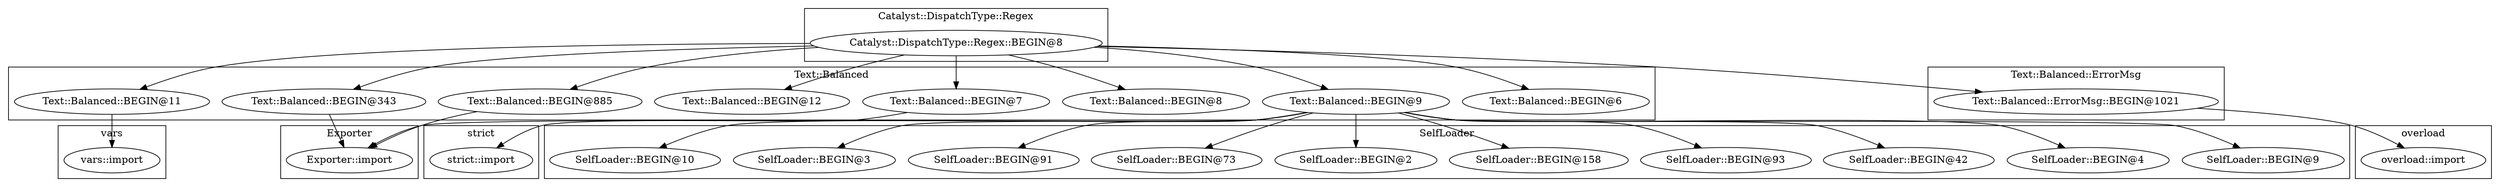 digraph {
graph [overlap=false]
subgraph cluster_SelfLoader {
	label="SelfLoader";
	"SelfLoader::BEGIN@158";
	"SelfLoader::BEGIN@2";
	"SelfLoader::BEGIN@73";
	"SelfLoader::BEGIN@91";
	"SelfLoader::BEGIN@3";
	"SelfLoader::BEGIN@10";
	"SelfLoader::BEGIN@9";
	"SelfLoader::BEGIN@4";
	"SelfLoader::BEGIN@42";
	"SelfLoader::BEGIN@93";
}
subgraph cluster_Exporter {
	label="Exporter";
	"Exporter::import";
}
subgraph cluster_Catalyst_DispatchType_Regex {
	label="Catalyst::DispatchType::Regex";
	"Catalyst::DispatchType::Regex::BEGIN@8";
}
subgraph cluster_Text_Balanced {
	label="Text::Balanced";
	"Text::Balanced::BEGIN@11";
	"Text::Balanced::BEGIN@8";
	"Text::Balanced::BEGIN@343";
	"Text::Balanced::BEGIN@12";
	"Text::Balanced::BEGIN@885";
	"Text::Balanced::BEGIN@7";
	"Text::Balanced::BEGIN@9";
	"Text::Balanced::BEGIN@6";
}
subgraph cluster_overload {
	label="overload";
	"overload::import";
}
subgraph cluster_vars {
	label="vars";
	"vars::import";
}
subgraph cluster_Text_Balanced_ErrorMsg {
	label="Text::Balanced::ErrorMsg";
	"Text::Balanced::ErrorMsg::BEGIN@1021";
}
subgraph cluster_strict {
	label="strict";
	"strict::import";
}
"Text::Balanced::BEGIN@9" -> "SelfLoader::BEGIN@42";
"Text::Balanced::BEGIN@9" -> "SelfLoader::BEGIN@158";
"Text::Balanced::ErrorMsg::BEGIN@1021" -> "overload::import";
"Catalyst::DispatchType::Regex::BEGIN@8" -> "Text::Balanced::ErrorMsg::BEGIN@1021";
"Catalyst::DispatchType::Regex::BEGIN@8" -> "Text::Balanced::BEGIN@343";
"Text::Balanced::BEGIN@9" -> "SelfLoader::BEGIN@9";
"Catalyst::DispatchType::Regex::BEGIN@8" -> "Text::Balanced::BEGIN@6";
"Text::Balanced::BEGIN@9" -> "SelfLoader::BEGIN@10";
"Catalyst::DispatchType::Regex::BEGIN@8" -> "Text::Balanced::BEGIN@885";
"Text::Balanced::BEGIN@9" -> "SelfLoader::BEGIN@4";
"Catalyst::DispatchType::Regex::BEGIN@8" -> "Text::Balanced::BEGIN@7";
"Text::Balanced::BEGIN@9" -> "SelfLoader::BEGIN@93";
"Text::Balanced::BEGIN@9" -> "SelfLoader::BEGIN@2";
"Text::Balanced::BEGIN@7" -> "strict::import";
"Catalyst::DispatchType::Regex::BEGIN@8" -> "Text::Balanced::BEGIN@9";
"Catalyst::DispatchType::Regex::BEGIN@8" -> "Text::Balanced::BEGIN@12";
"Text::Balanced::BEGIN@343" -> "Exporter::import";
"Text::Balanced::BEGIN@885" -> "Exporter::import";
"Text::Balanced::BEGIN@9" -> "Exporter::import";
"Text::Balanced::BEGIN@11" -> "vars::import";
"Text::Balanced::BEGIN@9" -> "SelfLoader::BEGIN@91";
"Text::Balanced::BEGIN@9" -> "SelfLoader::BEGIN@3";
"Catalyst::DispatchType::Regex::BEGIN@8" -> "Text::Balanced::BEGIN@8";
"Catalyst::DispatchType::Regex::BEGIN@8" -> "Text::Balanced::BEGIN@11";
"Text::Balanced::BEGIN@9" -> "SelfLoader::BEGIN@73";
}

